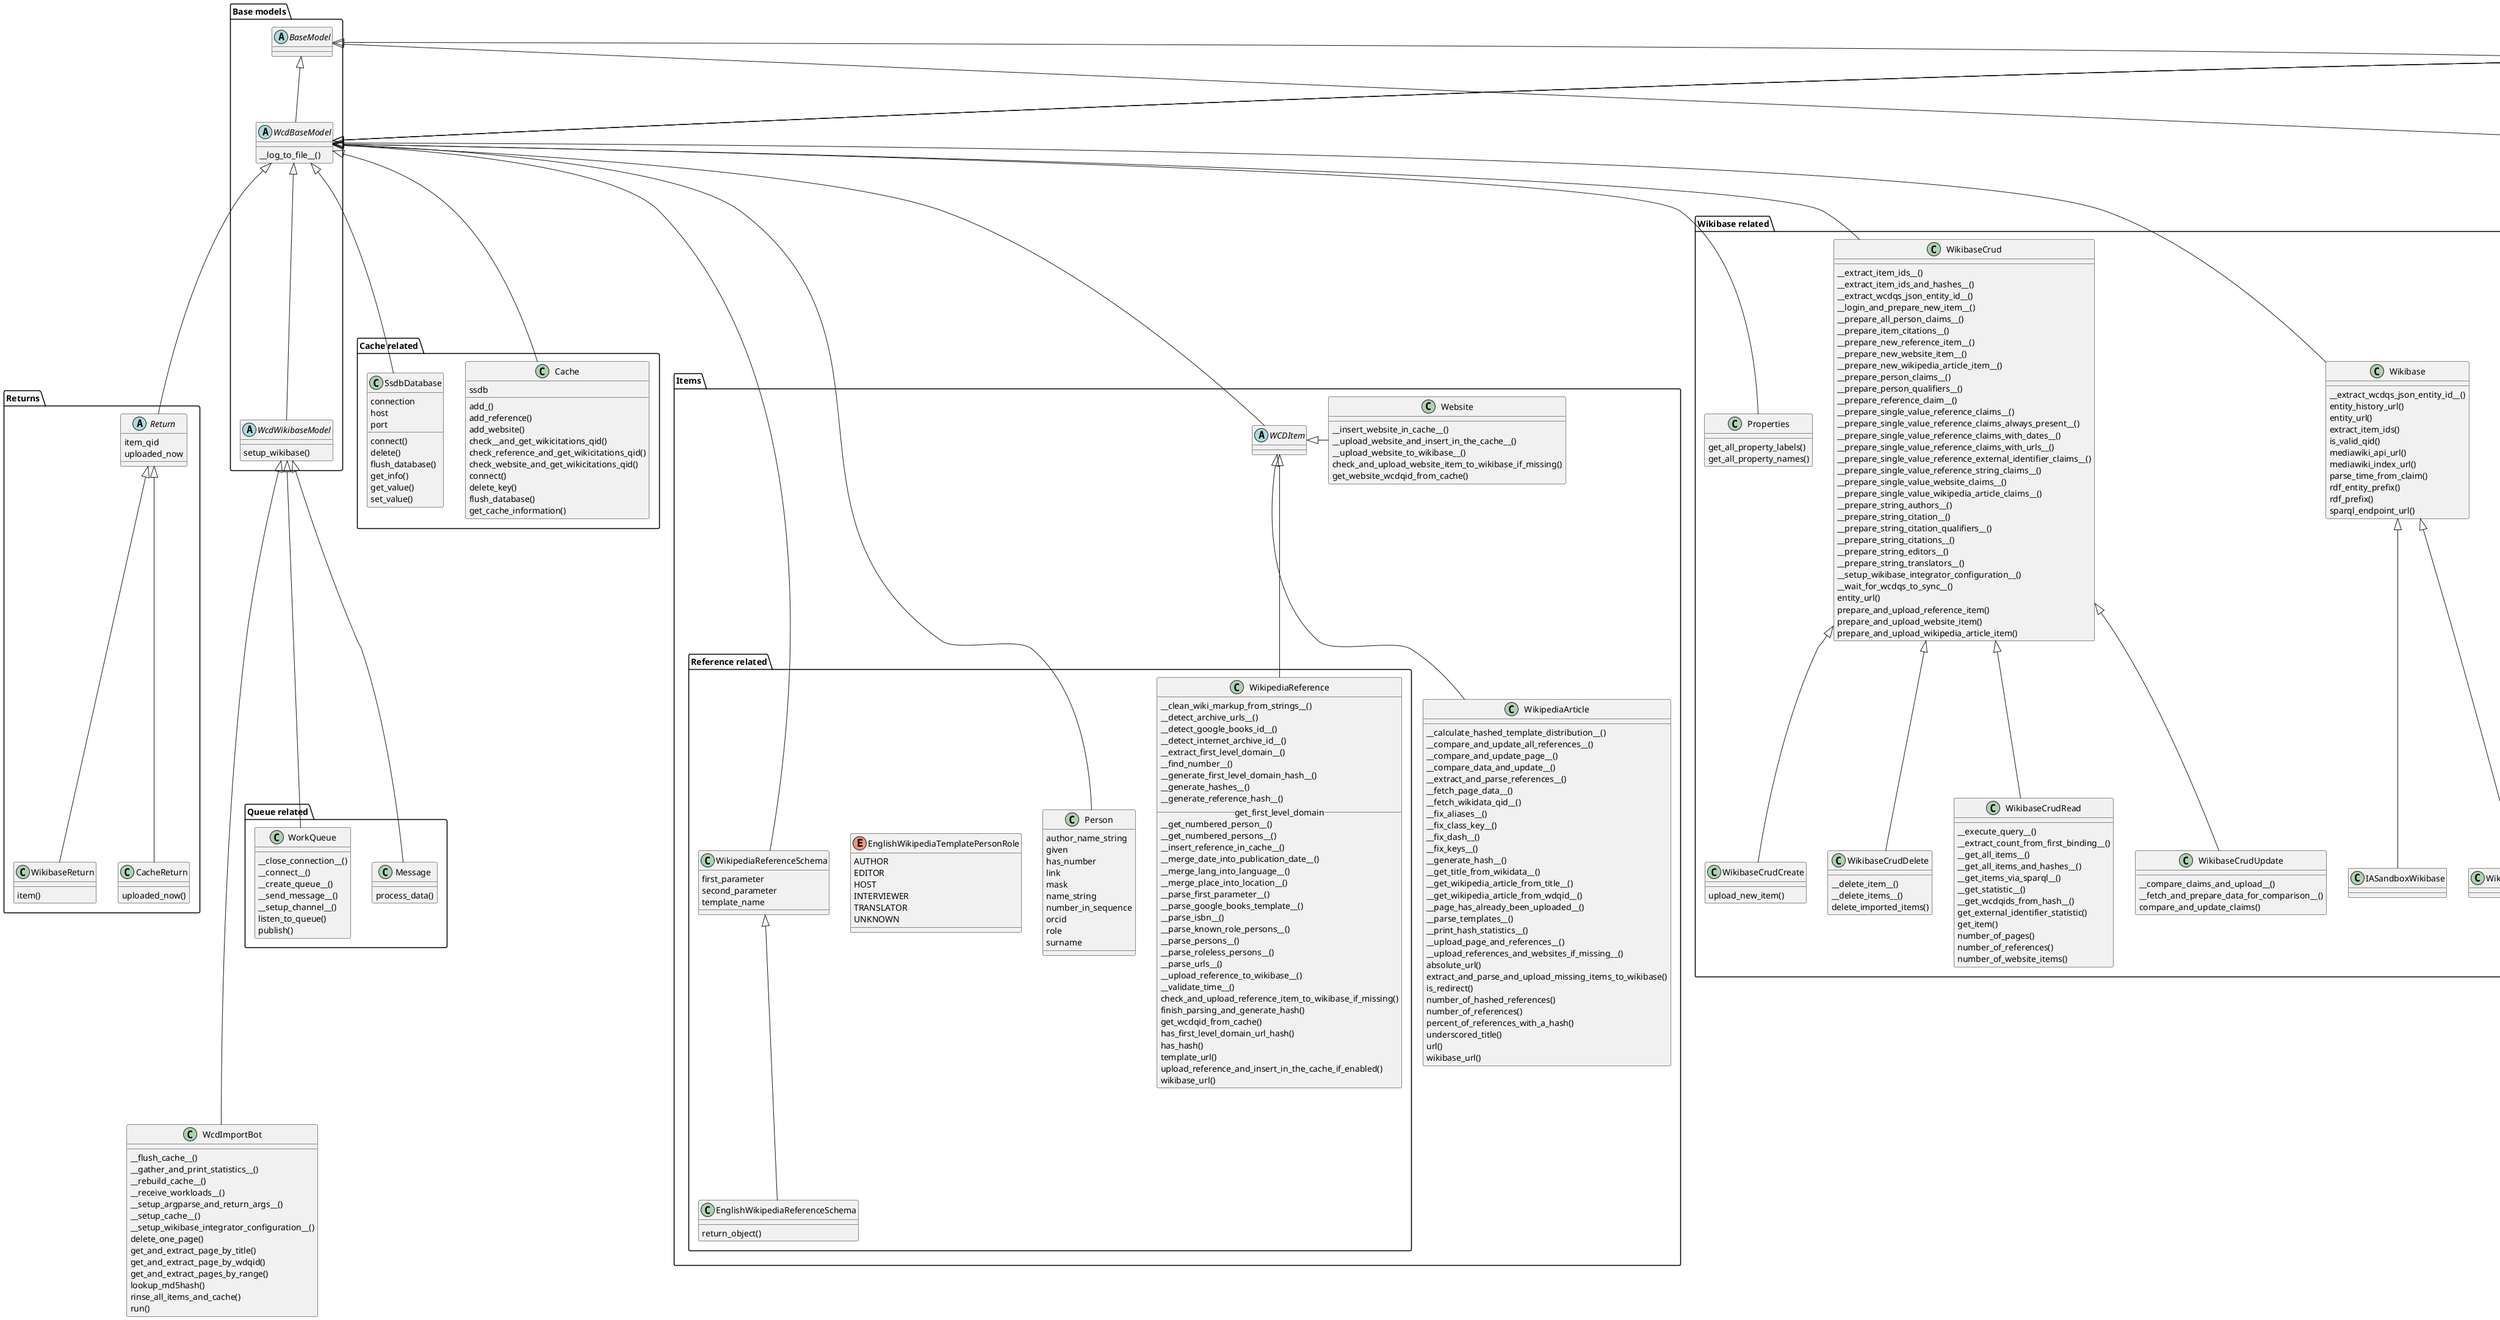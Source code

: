 @startuml
'https://plantuml.com/class-diagram

' We don't include attributes in this diagram because it just clutters
' everything.

package "Base models" {
    abstract class BaseModel
    abstract class WcdBaseModel{
    __log_to_file__()
    }
    BaseModel <|-- WcdBaseModel
    abstract class WcdWikibaseModel {
    setup_wikibase()
    }
    WcdBaseModel <|-- WcdWikibaseModel
}
WcdWikibaseModel <|--- WcdImportBot

package "Returns" {
    abstract class Return {
        item_qid
        uploaded_now
    }
    WcdBaseModel <|-- Return
    class WikibaseReturn {
        item()
    }
    Return <|-- WikibaseReturn
    class CacheReturn {
        uploaded_now()
    }
    Return <|-- CacheReturn
}

package "Cache related" {
    WcdBaseModel <|-- Cache
    WcdBaseModel <|-- SsdbDatabase
    class Cache {
        ssdb
        add_()
        add_reference()
        add_website()
        check__and_get_wikicitations_qid()
        check_reference_and_get_wikicitations_qid()
        check_website_and_get_wikicitations_qid()
        connect()
        delete_key()
        flush_database()
        get_cache_information()
    }

    class SsdbDatabase{
        connection
        host
        port
        connect()
        delete()
        flush_database()
        get_info()
        get_value()
        set_value()
    }
}
class WcdImportBot{
    __flush_cache__()
    __gather_and_print_statistics__()
    __rebuild_cache__()
    __receive_workloads__()
    __setup_argparse_and_return_args__()
    __setup_cache__()
    __setup_wikibase_integrator_configuration__()
    delete_one_page()
    get_and_extract_page_by_title()
    get_and_extract_page_by_wdqid()
    get_and_extract_pages_by_range()
    lookup_md5hash()
    rinse_all_items_and_cache()
    run()
}

package Items {
    abstract class WCDItem
    WcdBaseModel <|-- WCDItem
    WCDItem <|-- WikipediaArticle
    package "Reference related" {
        class EnglishWikipediaReferenceSchema{
        return_object()
        }
        WcdBaseModel <|-- WikipediaReferenceSchema
        WikipediaReferenceSchema <|-- EnglishWikipediaReferenceSchema
        class WikipediaReferenceSchema{
        first_parameter
        second_parameter
        template_name
        }

        WcdBaseModel <|-- Person
        class Person {
        author_name_string
        given
        has_number
        link
        mask
        name_string
        number_in_sequence
        orcid
        role
        surname
        }
        enum EnglishWikipediaTemplatePersonRole {
        AUTHOR
        EDITOR
        HOST
        INTERVIEWER
        TRANSLATOR
        UNKNOWN
        }
        WCDItem <|-- WikipediaReference
        class WikipediaReference {
            __clean_wiki_markup_from_strings__()
            __detect_archive_urls__()
            __detect_google_books_id__()
            __detect_internet_archive_id__()
            __extract_first_level_domain__()
            __find_number__()
            __generate_first_level_domain_hash__()
            __generate_hashes__()
            __generate_reference_hash__()
            __get_first_level_domain__
            __get_numbered_person__()
            __get_numbered_persons__()
            __insert_reference_in_cache__()
            __merge_date_into_publication_date__()
            __merge_lang_into_language__()
            __merge_place_into_location__()
            __parse_first_parameter__()
            __parse_google_books_template__()
            __parse_isbn__()
            __parse_known_role_persons__()
            __parse_persons__()
            __parse_roleless_persons__()
            __parse_urls__()
            __upload_reference_to_wikibase__()
            __validate_time__()
            check_and_upload_reference_item_to_wikibase_if_missing()
            finish_parsing_and_generate_hash()
            get_wcdqid_from_cache()
            has_first_level_domain_url_hash()
            has_hash()
            template_url()
            upload_reference_and_insert_in_the_cache_if_enabled()
            wikibase_url()
        }
    }
    class WikipediaArticle{
        __calculate_hashed_template_distribution__()
        __compare_and_update_all_references__()
        __compare_and_update_page__()
        __compare_data_and_update__()
        __extract_and_parse_references__()
        __fetch_page_data__()
        __fetch_wikidata_qid__()
        __fix_aliases__()
        __fix_class_key__()
        __fix_dash__()
        __fix_keys__()
        __generate_hash__()
        __get_title_from_wikidata__()
        __get_wikipedia_article_from_title__()
        __get_wikipedia_article_from_wdqid__()
        __page_has_already_been_uploaded__()
        __parse_templates__()
        __print_hash_statistics__()
        __upload_page_and_references__()
        __upload_references_and_websites_if_missing__()
        absolute_url()
        extract_and_parse_and_upload_missing_items_to_wikibase()
        is_redirect()
        number_of_hashed_references()
        number_of_references()
        percent_of_references_with_a_hash()
        underscored_title()
        url()
        wikibase_url()
    }

    class Website{
        __insert_website_in_cache__()
        __upload_website_and_insert_in_the_cache__()
        __upload_website_to_wikibase__()
        check_and_upload_website_item_to_wikibase_if_missing()
        get_website_wcdqid_from_cache()
    }
    WCDItem <|- Website
}
class UpdateDelay{
    __delay_time_has_passed__()
    time_to_update()
}
WcdBaseModel <|- UpdateDelay
class Hash_{
    __entity_updated_hash__()
}
WcdBaseModel <|- Hash_
package "Queue related" {
    class Message{
    process_data()
    }
    WcdWikibaseModel <|-- Message
    class WorkQueue{
    __close_connection__()
    __connect__()
    __create_queue__()
    __send_message__()
    __setup_channel__()
    listen_to_queue()
    publish()
    }
    WcdWikibaseModel <|-- WorkQueue
}
package "Wikibase related" {
    class Wikibase {
    __extract_wcdqs_json_entity_id__()
    entity_history_url()
    entity_url()
    extract_item_ids()
    is_valid_qid()
    mediawiki_api_url()
    mediawiki_index_url()
    parse_time_from_claim()
    rdf_entity_prefix()
    rdf_prefix()
    sparql_endpoint_url()
    }
    WcdBaseModel <|-- Wikibase
    class IASandboxWikibase
    Wikibase <|-- IASandboxWikibase
    class WikiCitationsWikibase
    Wikibase <|-- WikiCitationsWikibase
    class WikibaseCrud{
    __extract_item_ids__()
    __extract_item_ids_and_hashes__()
    __extract_wcdqs_json_entity_id__()
    __login_and_prepare_new_item__()
    __prepare_all_person_claims__()
    __prepare_item_citations__()
    __prepare_new_reference_item__()
    __prepare_new_website_item__()
    __prepare_new_wikipedia_article_item__()
    __prepare_person_claims__()
    __prepare_person_qualifiers__()
    __prepare_reference_claim__()
    __prepare_single_value_reference_claims__()
    __prepare_single_value_reference_claims_always_present__()
    __prepare_single_value_reference_claims_with_dates__()
    __prepare_single_value_reference_claims_with_urls__()
    __prepare_single_value_reference_external_identifier_claims__()
    __prepare_single_value_reference_string_claims__()
    __prepare_single_value_website_claims__()
    __prepare_single_value_wikipedia_article_claims__()
    __prepare_string_authors__()
    __prepare_string_citation__()
    __prepare_string_citation_qualifiers__()
    __prepare_string_citations__()
    __prepare_string_editors__()
    __prepare_string_translators__()
    __setup_wikibase_integrator_configuration__()
    __wait_for_wcdqs_to_sync__()
    entity_url()
    prepare_and_upload_reference_item()
    prepare_and_upload_website_item()
    prepare_and_upload_wikipedia_article_item()
    }
    WcdBaseModel <|-- WikibaseCrud
    class WikibaseCrudCreate{
    upload_new_item()
    }
    WikibaseCrud <|-- WikibaseCrudCreate
    class WikibaseCrudDelete{
    __delete_item__()
    __delete_items__()
    delete_imported_items()
    }
    WikibaseCrud <|-- WikibaseCrudDelete
    class WikibaseCrudRead{
    __execute_query__()
    __extract_count_from_first_binding__()
    __get_all_items__()
    __get_all_items_and_hashes__()
    __get_items_via_sparql__()
    __get_statistic__()
    __get_wcdqids_from_hash__()
    get_external_identifier_statistic()
    get_item()
    number_of_pages()
    number_of_references()
    number_of_website_items()
    }
    WikibaseCrud <|-- WikibaseCrudRead
    class WikibaseCrudUpdate{
    __compare_claims_and_upload__()
    __fetch_and_prepare_data_for_comparison__()
    compare_and_update_claims()
    }
    WikibaseCrud <|-- WikibaseCrudUpdate
    class Properties{
    get_all_property_labels()
    get_all_property_names()
    }
    WcdBaseModel <|-- Properties
}
package "Exceptions" {
    class BaseException
    class AmbiguousDateError
    class DebugExit
    class MissingInformationError
    class MoreThanOneNumberError
    class NoChannelError
    class NotLoggedInError
    class TimeParseException
    class WikibaseError
    BaseException <|-- AmbiguousDateError
    BaseException <|-- DebugExit
    BaseException <|-- MissingInformationError
    BaseException <|-- MoreThanOneNumberError
    BaseException <|-- NoChannelError
    BaseException <|-- NotLoggedInError
    BaseException <|-- TimeParseException
    BaseException <|-- WikibaseError
}
package "Recent changes API"{
    class WikimediaEvent{
        domain()
        is_enwiki()
        is_main_namespace()
        language_code()
        publish_to_article_queue()
        url()
    }
    WcdBaseModel <|- WikimediaEvent
    class EventStream {
        __get_events__()
        __reached_max_events__()
        start_consuming()
    }
    WcdBaseModel <|- EventStream
    class Meta
    WcdBaseModel <|- Meta
}





package "WikiCitations API" {
    package "Flask" {
        class Resource
        class Schema
    }
    class AddJobToQueue{
        __parse_into_job__()
        __validate__()
        __validate_and_get_job__()
        get()
    }
    Resource <|-- AddJobToQueue
    class AddJobSchema {
        return_object()
    }
    Schema <|-- AddJobSchema
    enum LookupReturn {
        INVALID_QID
        NO_MATCH
        NO_QID
    }
    class Job{
        lang
        site
        testing
        title
   }
   BaseModel <|-- Job
   class LookupByWikidataQid {
        get()
   }
   Resource <|-- LookupByWikidataQid
   class LookupWikicitationsQid {
        __setup_wikibase_integrator_configuration__()
        lookup_via_cirrussearch()
        lookup_via_query_service()
   }
   Resource <|-- LookupWikicitationsQid
   class SendJobToArticleQueue {
        publish_to_article_queue()
   }
   BaseModel <|-- SendJobToArticleQueue
}
@enduml
